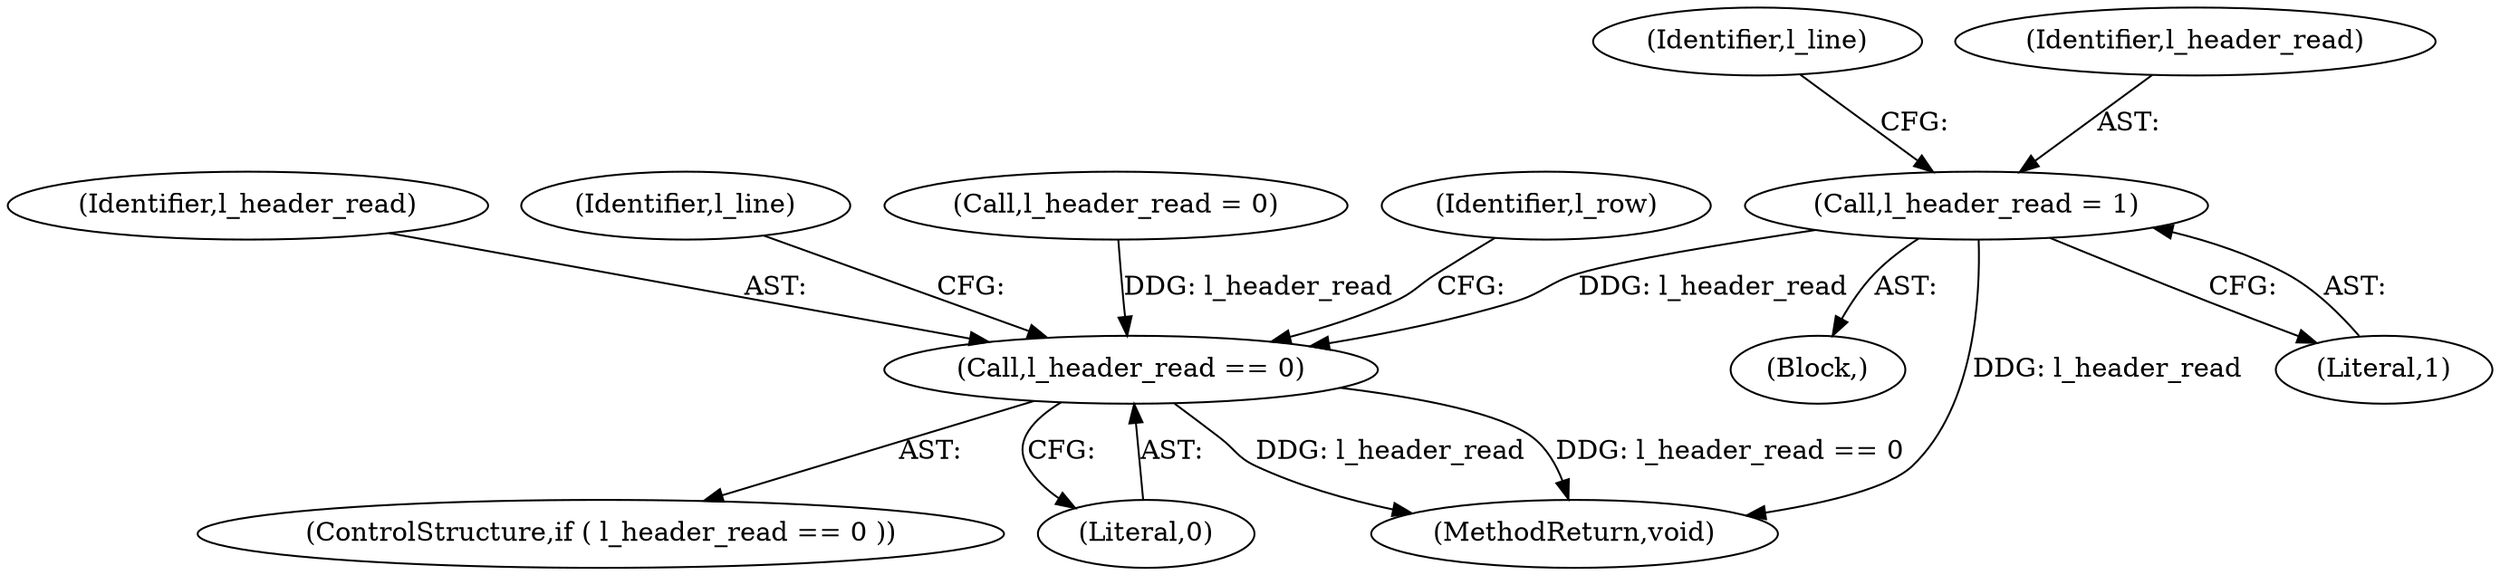 digraph "0_libxsmm_151481489192e6d1997f8bde52c5c425ea41741d_2@API" {
"1000392" [label="(Call,l_header_read = 1)"];
"1000217" [label="(Call,l_header_read == 0)"];
"1000561" [label="(MethodReturn,void)"];
"1000218" [label="(Identifier,l_header_read)"];
"1000166" [label="(Identifier,l_line)"];
"1000216" [label="(ControlStructure,if ( l_header_read == 0 ))"];
"1000393" [label="(Identifier,l_header_read)"];
"1000394" [label="(Literal,1)"];
"1000224" [label="(Identifier,l_line)"];
"1000219" [label="(Literal,0)"];
"1000138" [label="(Call,l_header_read = 0)"];
"1000217" [label="(Call,l_header_read == 0)"];
"1000392" [label="(Call,l_header_read = 1)"];
"1000407" [label="(Identifier,l_row)"];
"1000230" [label="(Block,)"];
"1000392" -> "1000230"  [label="AST: "];
"1000392" -> "1000394"  [label="CFG: "];
"1000393" -> "1000392"  [label="AST: "];
"1000394" -> "1000392"  [label="AST: "];
"1000166" -> "1000392"  [label="CFG: "];
"1000392" -> "1000561"  [label="DDG: l_header_read"];
"1000392" -> "1000217"  [label="DDG: l_header_read"];
"1000217" -> "1000216"  [label="AST: "];
"1000217" -> "1000219"  [label="CFG: "];
"1000218" -> "1000217"  [label="AST: "];
"1000219" -> "1000217"  [label="AST: "];
"1000224" -> "1000217"  [label="CFG: "];
"1000407" -> "1000217"  [label="CFG: "];
"1000217" -> "1000561"  [label="DDG: l_header_read == 0"];
"1000217" -> "1000561"  [label="DDG: l_header_read"];
"1000138" -> "1000217"  [label="DDG: l_header_read"];
}
